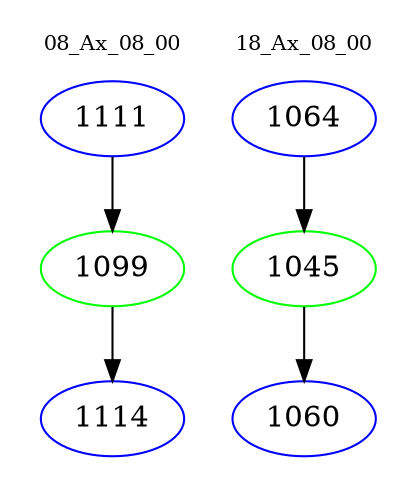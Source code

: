 digraph{
subgraph cluster_0 {
color = white
label = "08_Ax_08_00";
fontsize=10;
T0_1111 [label="1111", color="blue"]
T0_1111 -> T0_1099 [color="black"]
T0_1099 [label="1099", color="green"]
T0_1099 -> T0_1114 [color="black"]
T0_1114 [label="1114", color="blue"]
}
subgraph cluster_1 {
color = white
label = "18_Ax_08_00";
fontsize=10;
T1_1064 [label="1064", color="blue"]
T1_1064 -> T1_1045 [color="black"]
T1_1045 [label="1045", color="green"]
T1_1045 -> T1_1060 [color="black"]
T1_1060 [label="1060", color="blue"]
}
}
